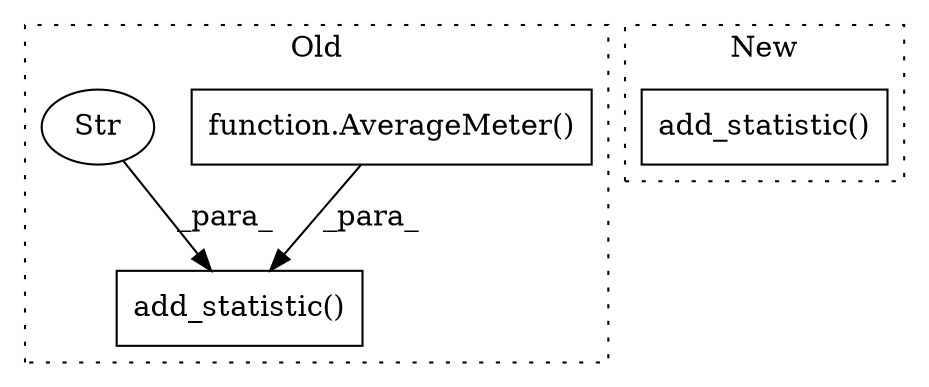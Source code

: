 digraph G {
subgraph cluster0 {
1 [label="function.AverageMeter()" a="75" s="7940" l="14" shape="box"];
3 [label="add_statistic()" a="75" s="7914,7954" l="19,1" shape="box"];
4 [label="Str" a="66" s="7933" l="5" shape="ellipse"];
label = "Old";
style="dotted";
}
subgraph cluster1 {
2 [label="add_statistic()" a="75" s="6292" l="291" shape="box"];
label = "New";
style="dotted";
}
1 -> 3 [label="_para_"];
4 -> 3 [label="_para_"];
}